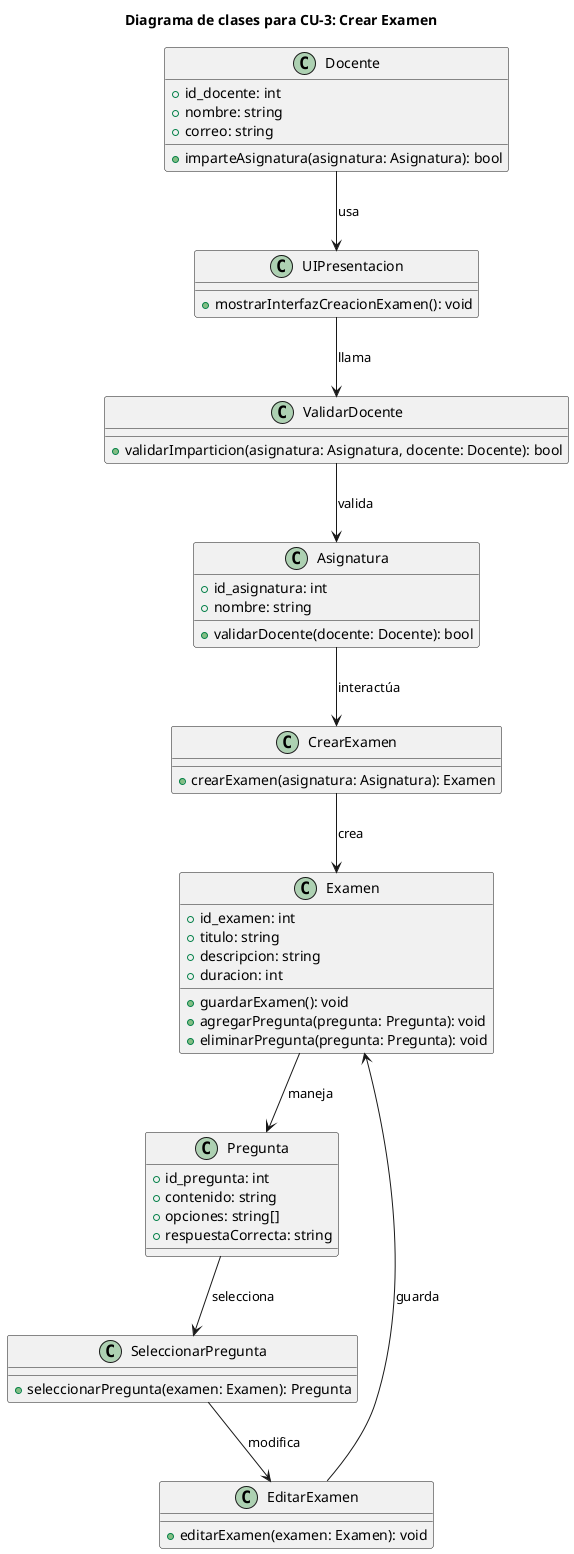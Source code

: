 @startuml CU3
title Diagrama de clases para CU-3: Crear Examen

class Docente {
    +id_docente: int
    +nombre: string
    +correo: string
    +imparteAsignatura(asignatura: Asignatura): bool
}

class UIPresentacion {
    +mostrarInterfazCreacionExamen(): void
}

class ValidarDocente {
    + validarImparticion(asignatura: Asignatura, docente: Docente): bool
}

class Asignatura {
    +id_asignatura: int
    +nombre: string
    +validarDocente(docente: Docente): bool
}

class CrearExamen {
    +crearExamen(asignatura: Asignatura): Examen
}

class Examen {
    +id_examen: int
    +titulo: string
    +descripcion: string
    +duracion: int
    +guardarExamen(): void
    +agregarPregunta(pregunta: Pregunta): void
    +eliminarPregunta(pregunta: Pregunta): void
}

class Pregunta {
    +id_pregunta: int
    +contenido: string
    +opciones: string[]
    +respuestaCorrecta: string
}

class SeleccionarPregunta {
    +seleccionarPregunta(examen: Examen): Pregunta
}

class EditarExamen {
    +editarExamen(examen: Examen): void
}

Docente --> UIPresentacion : usa
UIPresentacion --> ValidarDocente : llama
ValidarDocente --> Asignatura : valida
Asignatura --> CrearExamen : interactúa
CrearExamen --> Examen : crea
Examen --> Pregunta : maneja
Pregunta --> SeleccionarPregunta : selecciona
SeleccionarPregunta --> EditarExamen : modifica
EditarExamen --> Examen : guarda
@enduml
